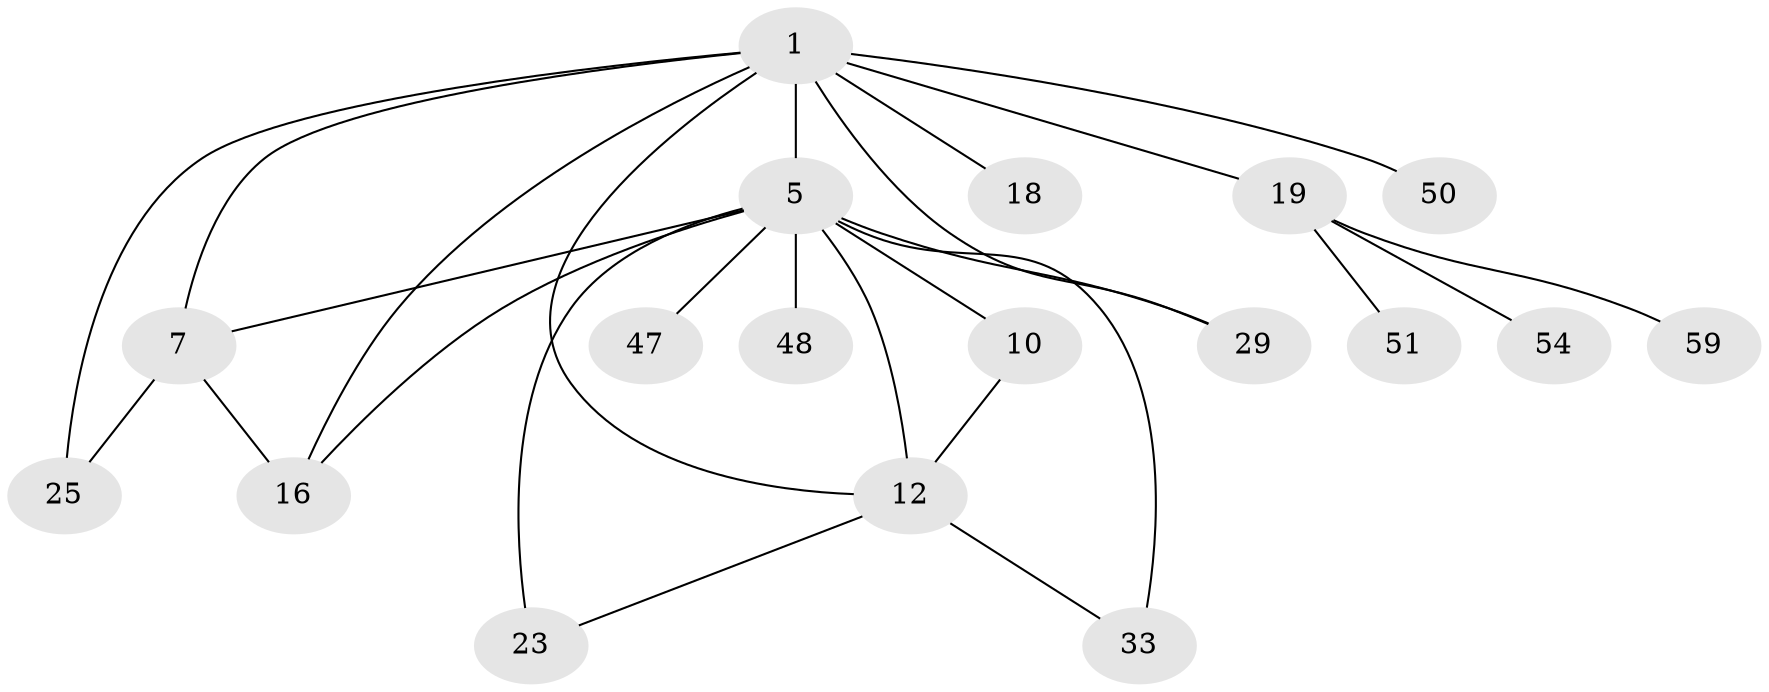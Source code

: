 // original degree distribution, {4: 0.06349206349206349, 9: 0.015873015873015872, 3: 0.2222222222222222, 7: 0.031746031746031744, 5: 0.09523809523809523, 2: 0.3333333333333333, 1: 0.23809523809523808}
// Generated by graph-tools (version 1.1) at 2025/16/03/04/25 18:16:59]
// undirected, 18 vertices, 26 edges
graph export_dot {
graph [start="1"]
  node [color=gray90,style=filled];
  1 [super="+2+3"];
  5 [super="+22+15+13+39+14"];
  7 [super="+37+52+43+44+11+32"];
  10;
  12 [super="+20"];
  16 [super="+45+36"];
  18;
  19 [super="+21"];
  23 [super="+42+40"];
  25 [super="+56+49"];
  29 [super="+38"];
  33 [super="+46"];
  47;
  48;
  50;
  51;
  54;
  59;
  1 -- 5 [weight=5];
  1 -- 50;
  1 -- 19 [weight=2];
  1 -- 7 [weight=2];
  1 -- 16;
  1 -- 12;
  1 -- 18;
  1 -- 25 [weight=2];
  1 -- 29;
  5 -- 10 [weight=2];
  5 -- 23 [weight=2];
  5 -- 7;
  5 -- 47;
  5 -- 16;
  5 -- 48;
  5 -- 33 [weight=2];
  5 -- 12 [weight=2];
  5 -- 29;
  7 -- 25;
  7 -- 16;
  10 -- 12;
  12 -- 33;
  12 -- 23;
  19 -- 51;
  19 -- 54;
  19 -- 59;
}
